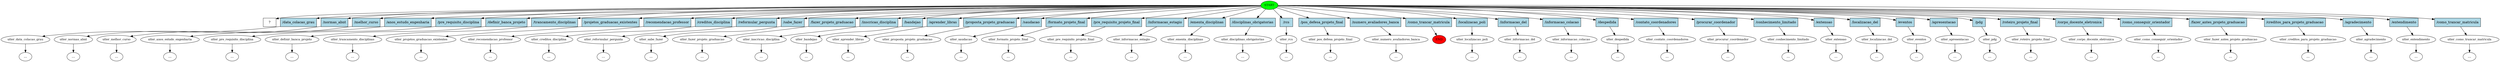 digraph  {
0 [class="start active", fillcolor=green, fontsize=12, label=START, style=filled];
"-1" [class=end, fillcolor=red, fontsize=12, label=END, style=filled];
1 [class="", fontsize=12, label=utter_data_colacao_grau];
"-3" [class=ellipsis, label="..."];
2 [class="", fontsize=12, label=utter_normas_abnt];
"-4" [class=ellipsis, label="..."];
3 [class="", fontsize=12, label=utter_melhor_curso];
"-5" [class=ellipsis, label="..."];
4 [class="", fontsize=12, label=utter_anos_estudo_engenharia];
"-6" [class=ellipsis, label="..."];
5 [class="", fontsize=12, label=utter_pre_requisito_disciplina];
"-7" [class=ellipsis, label="..."];
6 [class="", fontsize=12, label=utter_definir_banca_projeto];
"-8" [class=ellipsis, label="..."];
7 [class="", fontsize=12, label=utter_trancamento_disciplinas];
"-9" [class=ellipsis, label="..."];
8 [class="", fontsize=12, label=utter_projetos_graduacao_existentes];
"-10" [class=ellipsis, label="..."];
9 [class="", fontsize=12, label=utter_recomendacao_professor];
"-11" [class=ellipsis, label="..."];
10 [class="", fontsize=12, label=utter_creditos_disciplina];
"-12" [class=ellipsis, label="..."];
11 [class="", fontsize=12, label=utter_reformular_pergunta];
"-13" [class=ellipsis, label="..."];
12 [class="", fontsize=12, label=utter_sabe_fazer];
"-14" [class=ellipsis, label="..."];
13 [class="", fontsize=12, label=utter_fazer_projeto_graduacao];
"-15" [class=ellipsis, label="..."];
14 [class="", fontsize=12, label=utter_inscricao_disciplina];
"-16" [class=ellipsis, label="..."];
15 [class="", fontsize=12, label=utter_bandejao];
"-17" [class=ellipsis, label="..."];
16 [class="", fontsize=12, label=utter_aprender_libras];
"-18" [class=ellipsis, label="..."];
17 [class="", fontsize=12, label=utter_proposta_projeto_graduacao];
"-19" [class=ellipsis, label="..."];
18 [class="", fontsize=12, label=utter_saudacao];
19 [class="", fontsize=12, label=utter_formato_projeto_final];
"-21" [class=ellipsis, label="..."];
20 [class="", fontsize=12, label=utter_pre_requisito_projeto_final];
"-22" [class=ellipsis, label="..."];
21 [class="", fontsize=12, label=utter_informacao_estagio];
"-23" [class=ellipsis, label="..."];
22 [class="", fontsize=12, label=utter_ementa_disciplinas];
"-24" [class=ellipsis, label="..."];
23 [class="", fontsize=12, label=utter_disciplinas_obrigatorias];
"-25" [class=ellipsis, label="..."];
24 [class="", fontsize=12, label=utter_rcs];
"-26" [class=ellipsis, label="..."];
"-27" [class=ellipsis, label="..."];
26 [class="", fontsize=12, label=utter_pos_defesa_projeto_final];
"-28" [class=ellipsis, label="..."];
27 [class="", fontsize=12, label=utter_numero_avaliadores_banca];
"-29" [class=ellipsis, label="..."];
28 [class="", fontsize=12, label=utter_localizacao_poli];
"-30" [class=ellipsis, label="..."];
29 [class="", fontsize=12, label=utter_informacao_del];
"-31" [class=ellipsis, label="..."];
30 [class="", fontsize=12, label=utter_informacao_colacao];
"-32" [class=ellipsis, label="..."];
31 [class="", fontsize=12, label=utter_despedida];
"-33" [class=ellipsis, label="..."];
32 [class="", fontsize=12, label=utter_contato_coordenadores];
"-34" [class=ellipsis, label="..."];
33 [class="", fontsize=12, label=utter_procurar_coordenador];
"-35" [class=ellipsis, label="..."];
34 [class="", fontsize=12, label=utter_conhecimento_limitado];
"-36" [class=ellipsis, label="..."];
35 [class="", fontsize=12, label=utter_extensao];
"-37" [class=ellipsis, label="..."];
36 [class="", fontsize=12, label=utter_localizacao_del];
"-38" [class=ellipsis, label="..."];
37 [class="", fontsize=12, label=utter_eventos];
"-39" [class=ellipsis, label="..."];
38 [class="", fontsize=12, label=utter_apresentacao];
"-40" [class=ellipsis, label="..."];
39 [class="", fontsize=12, label=utter_pdg];
"-41" [class=ellipsis, label="..."];
40 [class="", fontsize=12, label=utter_roteiro_projeto_final];
"-42" [class=ellipsis, label="..."];
41 [class="", fontsize=12, label=utter_corpo_docente_eletronica];
"-43" [class=ellipsis, label="..."];
42 [class="", fontsize=12, label=utter_como_conseguir_orientador];
"-44" [class=ellipsis, label="..."];
43 [class="", fontsize=12, label=utter_fazer_antes_projeto_graduacao];
"-45" [class=ellipsis, label="..."];
44 [class="", fontsize=12, label=utter_creditos_para_projeto_graduacao];
"-46" [class=ellipsis, label="..."];
45 [class="", fontsize=12, label=utter_agradecimento];
"-47" [class=ellipsis, label="..."];
46 [class="", fontsize=12, label=utter_entendimento];
"-48" [class=ellipsis, label="..."];
47 [class="", fontsize=12, label=utter_como_trancar_matricula];
"-49" [class=ellipsis, label="..."];
48 [class="intent dashed active", label="  ?  ", shape=rect];
49 [class=intent, fillcolor=lightblue, label="\/data_colacao_grau", shape=rect, style=filled];
50 [class=intent, fillcolor=lightblue, label="\/normas_abnt", shape=rect, style=filled];
51 [class=intent, fillcolor=lightblue, label="\/melhor_curso", shape=rect, style=filled];
52 [class=intent, fillcolor=lightblue, label="\/anos_estudo_engenharia", shape=rect, style=filled];
53 [class=intent, fillcolor=lightblue, label="\/pre_requisito_disciplina", shape=rect, style=filled];
54 [class=intent, fillcolor=lightblue, label="\/definir_banca_projeto", shape=rect, style=filled];
55 [class=intent, fillcolor=lightblue, label="\/trancamento_disciplinas", shape=rect, style=filled];
56 [class=intent, fillcolor=lightblue, label="\/projetos_graduacao_existentes", shape=rect, style=filled];
57 [class=intent, fillcolor=lightblue, label="\/recomendacao_professor", shape=rect, style=filled];
58 [class=intent, fillcolor=lightblue, label="\/creditos_disciplina", shape=rect, style=filled];
59 [class=intent, fillcolor=lightblue, label="\/reformular_pergunta", shape=rect, style=filled];
60 [class=intent, fillcolor=lightblue, label="\/sabe_fazer", shape=rect, style=filled];
61 [class=intent, fillcolor=lightblue, label="\/fazer_projeto_graduacao", shape=rect, style=filled];
62 [class=intent, fillcolor=lightblue, label="\/inscricao_disciplina", shape=rect, style=filled];
63 [class=intent, fillcolor=lightblue, label="\/bandejao", shape=rect, style=filled];
64 [class=intent, fillcolor=lightblue, label="\/aprender_libras", shape=rect, style=filled];
65 [class=intent, fillcolor=lightblue, label="\/proposta_projeto_graduacao", shape=rect, style=filled];
66 [class=intent, fillcolor=lightblue, label="\/saudacao", shape=rect, style=filled];
67 [class=intent, fillcolor=lightblue, label="\/formato_projeto_final", shape=rect, style=filled];
68 [class=intent, fillcolor=lightblue, label="\/pre_requisito_projeto_final", shape=rect, style=filled];
69 [class=intent, fillcolor=lightblue, label="\/informacao_estagio", shape=rect, style=filled];
70 [class=intent, fillcolor=lightblue, label="\/ementa_disciplinas", shape=rect, style=filled];
71 [class=intent, fillcolor=lightblue, label="\/disciplinas_obrigatorias", shape=rect, style=filled];
72 [class=intent, fillcolor=lightblue, label="\/rcs", shape=rect, style=filled];
73 [class=intent, fillcolor=lightblue, label="\/pos_defesa_projeto_final", shape=rect, style=filled];
74 [class=intent, fillcolor=lightblue, label="\/numero_avaliadores_banca", shape=rect, style=filled];
75 [class=intent, fillcolor=lightblue, label="\/como_trancar_matricula", shape=rect, style=filled];
76 [class=intent, fillcolor=lightblue, label="\/localizacao_poli", shape=rect, style=filled];
77 [class=intent, fillcolor=lightblue, label="\/informacao_del", shape=rect, style=filled];
78 [class=intent, fillcolor=lightblue, label="\/informacao_colacao", shape=rect, style=filled];
79 [class=intent, fillcolor=lightblue, label="\/despedida", shape=rect, style=filled];
80 [class=intent, fillcolor=lightblue, label="\/contato_coordenadores", shape=rect, style=filled];
81 [class=intent, fillcolor=lightblue, label="\/procurar_coordenador", shape=rect, style=filled];
82 [class=intent, fillcolor=lightblue, label="\/conhecimento_limitado", shape=rect, style=filled];
83 [class=intent, fillcolor=lightblue, label="\/extensao", shape=rect, style=filled];
84 [class=intent, fillcolor=lightblue, label="\/localizacao_del", shape=rect, style=filled];
85 [class=intent, fillcolor=lightblue, label="\/eventos", shape=rect, style=filled];
86 [class=intent, fillcolor=lightblue, label="\/apresentacao", shape=rect, style=filled];
87 [class=intent, fillcolor=lightblue, label="\/pdg", shape=rect, style=filled];
88 [class=intent, fillcolor=lightblue, label="\/roteiro_projeto_final", shape=rect, style=filled];
89 [class=intent, fillcolor=lightblue, label="\/corpo_docente_eletronica", shape=rect, style=filled];
90 [class=intent, fillcolor=lightblue, label="\/como_conseguir_orientador", shape=rect, style=filled];
91 [class=intent, fillcolor=lightblue, label="\/fazer_antes_projeto_graduacao", shape=rect, style=filled];
92 [class=intent, fillcolor=lightblue, label="\/creditos_para_projeto_graduacao", shape=rect, style=filled];
93 [class=intent, fillcolor=lightblue, label="\/agradecimento", shape=rect, style=filled];
94 [class=intent, fillcolor=lightblue, label="\/entendimento", shape=rect, style=filled];
95 [class=intent, fillcolor=lightblue, label="\/como_trancar_matricula", shape=rect, style=filled];
0 -> 48  [class=active, key=NONE, label=""];
0 -> 49  [class="", key=0];
0 -> 50  [class="", key=0];
0 -> 51  [class="", key=0];
0 -> 52  [class="", key=0];
0 -> 53  [class="", key=0];
0 -> 54  [class="", key=0];
0 -> 55  [class="", key=0];
0 -> 56  [class="", key=0];
0 -> 57  [class="", key=0];
0 -> 58  [class="", key=0];
0 -> 59  [class="", key=0];
0 -> 60  [class="", key=0];
0 -> 61  [class="", key=0];
0 -> 62  [class="", key=0];
0 -> 63  [class="", key=0];
0 -> 64  [class="", key=0];
0 -> 65  [class="", key=0];
0 -> 66  [class="", key=0];
0 -> 67  [class="", key=0];
0 -> 68  [class="", key=0];
0 -> 69  [class="", key=0];
0 -> 70  [class="", key=0];
0 -> 71  [class="", key=0];
0 -> 72  [class="", key=0];
0 -> 73  [class="", key=0];
0 -> 74  [class="", key=0];
0 -> 75  [class="", key=0];
0 -> 76  [class="", key=0];
0 -> 77  [class="", key=0];
0 -> 78  [class="", key=0];
0 -> 79  [class="", key=0];
0 -> 80  [class="", key=0];
0 -> 81  [class="", key=0];
0 -> 82  [class="", key=0];
0 -> 83  [class="", key=0];
0 -> 84  [class="", key=0];
0 -> 85  [class="", key=0];
0 -> 86  [class="", key=0];
0 -> 87  [class="", key=0];
0 -> 88  [class="", key=0];
0 -> 89  [class="", key=0];
0 -> 90  [class="", key=0];
0 -> 91  [class="", key=0];
0 -> 92  [class="", key=0];
0 -> 93  [class="", key=0];
0 -> 94  [class="", key=0];
0 -> 95  [class="", key=0];
1 -> "-3"  [class="", key=NONE, label=""];
2 -> "-4"  [class="", key=NONE, label=""];
3 -> "-5"  [class="", key=NONE, label=""];
4 -> "-6"  [class="", key=NONE, label=""];
5 -> "-7"  [class="", key=NONE, label=""];
6 -> "-8"  [class="", key=NONE, label=""];
7 -> "-9"  [class="", key=NONE, label=""];
8 -> "-10"  [class="", key=NONE, label=""];
9 -> "-11"  [class="", key=NONE, label=""];
10 -> "-12"  [class="", key=NONE, label=""];
11 -> "-13"  [class="", key=NONE, label=""];
12 -> "-14"  [class="", key=NONE, label=""];
13 -> "-15"  [class="", key=NONE, label=""];
14 -> "-16"  [class="", key=NONE, label=""];
15 -> "-17"  [class="", key=NONE, label=""];
16 -> "-18"  [class="", key=NONE, label=""];
17 -> "-19"  [class="", key=NONE, label=""];
18 -> "-27"  [class="", key=NONE, label=""];
19 -> "-21"  [class="", key=NONE, label=""];
20 -> "-22"  [class="", key=NONE, label=""];
21 -> "-23"  [class="", key=NONE, label=""];
22 -> "-24"  [class="", key=NONE, label=""];
23 -> "-25"  [class="", key=NONE, label=""];
24 -> "-26"  [class="", key=NONE, label=""];
26 -> "-28"  [class="", key=NONE, label=""];
27 -> "-29"  [class="", key=NONE, label=""];
28 -> "-30"  [class="", key=NONE, label=""];
29 -> "-31"  [class="", key=NONE, label=""];
30 -> "-32"  [class="", key=NONE, label=""];
31 -> "-33"  [class="", key=NONE, label=""];
32 -> "-34"  [class="", key=NONE, label=""];
33 -> "-35"  [class="", key=NONE, label=""];
34 -> "-36"  [class="", key=NONE, label=""];
35 -> "-37"  [class="", key=NONE, label=""];
36 -> "-38"  [class="", key=NONE, label=""];
37 -> "-39"  [class="", key=NONE, label=""];
38 -> "-40"  [class="", key=NONE, label=""];
39 -> "-41"  [class="", key=NONE, label=""];
40 -> "-42"  [class="", key=NONE, label=""];
41 -> "-43"  [class="", key=NONE, label=""];
42 -> "-44"  [class="", key=NONE, label=""];
43 -> "-45"  [class="", key=NONE, label=""];
44 -> "-46"  [class="", key=NONE, label=""];
45 -> "-47"  [class="", key=NONE, label=""];
46 -> "-48"  [class="", key=NONE, label=""];
47 -> "-49"  [class="", key=NONE, label=""];
49 -> 1  [class="", key=0];
50 -> 2  [class="", key=0];
51 -> 3  [class="", key=0];
52 -> 4  [class="", key=0];
53 -> 5  [class="", key=0];
54 -> 6  [class="", key=0];
55 -> 7  [class="", key=0];
56 -> 8  [class="", key=0];
57 -> 9  [class="", key=0];
58 -> 10  [class="", key=0];
59 -> 11  [class="", key=0];
60 -> 12  [class="", key=0];
61 -> 13  [class="", key=0];
62 -> 14  [class="", key=0];
63 -> 15  [class="", key=0];
64 -> 16  [class="", key=0];
65 -> 17  [class="", key=0];
66 -> 18  [class="", key=0];
67 -> 19  [class="", key=0];
68 -> 20  [class="", key=0];
69 -> 21  [class="", key=0];
70 -> 22  [class="", key=0];
71 -> 23  [class="", key=0];
72 -> 24  [class="", key=0];
73 -> 26  [class="", key=0];
74 -> 27  [class="", key=0];
75 -> "-1"  [class="", key=0];
76 -> 28  [class="", key=0];
77 -> 29  [class="", key=0];
78 -> 30  [class="", key=0];
79 -> 31  [class="", key=0];
80 -> 32  [class="", key=0];
81 -> 33  [class="", key=0];
82 -> 34  [class="", key=0];
83 -> 35  [class="", key=0];
84 -> 36  [class="", key=0];
85 -> 37  [class="", key=0];
86 -> 38  [class="", key=0];
87 -> 39  [class="", key=0];
88 -> 40  [class="", key=0];
89 -> 41  [class="", key=0];
90 -> 42  [class="", key=0];
91 -> 43  [class="", key=0];
92 -> 44  [class="", key=0];
93 -> 45  [class="", key=0];
94 -> 46  [class="", key=0];
95 -> 47  [class="", key=0];
}
